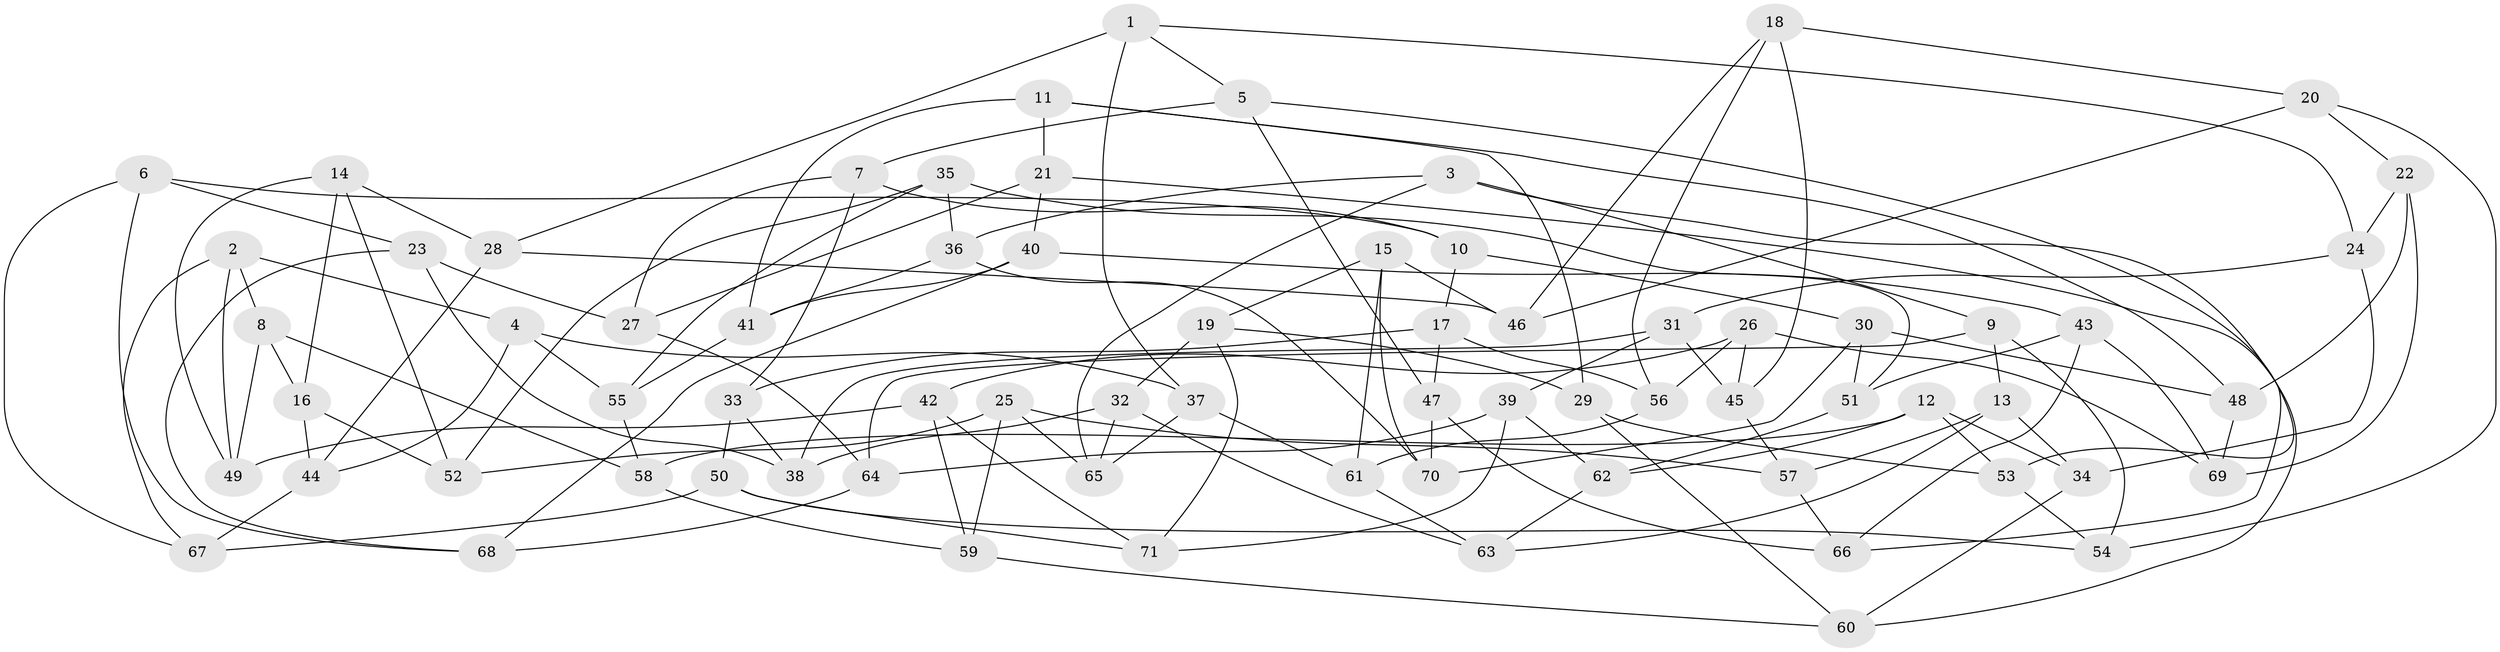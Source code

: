 // coarse degree distribution, {8: 0.07142857142857142, 7: 0.14285714285714285, 12: 0.03571428571428571, 6: 0.25, 5: 0.17857142857142858, 4: 0.25, 10: 0.03571428571428571, 3: 0.03571428571428571}
// Generated by graph-tools (version 1.1) at 2025/20/03/04/25 18:20:53]
// undirected, 71 vertices, 142 edges
graph export_dot {
graph [start="1"]
  node [color=gray90,style=filled];
  1;
  2;
  3;
  4;
  5;
  6;
  7;
  8;
  9;
  10;
  11;
  12;
  13;
  14;
  15;
  16;
  17;
  18;
  19;
  20;
  21;
  22;
  23;
  24;
  25;
  26;
  27;
  28;
  29;
  30;
  31;
  32;
  33;
  34;
  35;
  36;
  37;
  38;
  39;
  40;
  41;
  42;
  43;
  44;
  45;
  46;
  47;
  48;
  49;
  50;
  51;
  52;
  53;
  54;
  55;
  56;
  57;
  58;
  59;
  60;
  61;
  62;
  63;
  64;
  65;
  66;
  67;
  68;
  69;
  70;
  71;
  1 -- 24;
  1 -- 28;
  1 -- 37;
  1 -- 5;
  2 -- 4;
  2 -- 67;
  2 -- 8;
  2 -- 49;
  3 -- 66;
  3 -- 65;
  3 -- 9;
  3 -- 36;
  4 -- 44;
  4 -- 37;
  4 -- 55;
  5 -- 47;
  5 -- 7;
  5 -- 53;
  6 -- 10;
  6 -- 67;
  6 -- 23;
  6 -- 68;
  7 -- 10;
  7 -- 27;
  7 -- 33;
  8 -- 49;
  8 -- 16;
  8 -- 58;
  9 -- 64;
  9 -- 54;
  9 -- 13;
  10 -- 17;
  10 -- 30;
  11 -- 29;
  11 -- 21;
  11 -- 41;
  11 -- 48;
  12 -- 58;
  12 -- 62;
  12 -- 53;
  12 -- 34;
  13 -- 63;
  13 -- 57;
  13 -- 34;
  14 -- 49;
  14 -- 28;
  14 -- 52;
  14 -- 16;
  15 -- 46;
  15 -- 61;
  15 -- 70;
  15 -- 19;
  16 -- 52;
  16 -- 44;
  17 -- 56;
  17 -- 33;
  17 -- 47;
  18 -- 45;
  18 -- 20;
  18 -- 56;
  18 -- 46;
  19 -- 29;
  19 -- 32;
  19 -- 71;
  20 -- 54;
  20 -- 22;
  20 -- 46;
  21 -- 40;
  21 -- 27;
  21 -- 60;
  22 -- 69;
  22 -- 24;
  22 -- 48;
  23 -- 27;
  23 -- 68;
  23 -- 38;
  24 -- 34;
  24 -- 31;
  25 -- 65;
  25 -- 52;
  25 -- 57;
  25 -- 59;
  26 -- 42;
  26 -- 69;
  26 -- 56;
  26 -- 45;
  27 -- 64;
  28 -- 44;
  28 -- 46;
  29 -- 53;
  29 -- 60;
  30 -- 70;
  30 -- 51;
  30 -- 48;
  31 -- 39;
  31 -- 45;
  31 -- 38;
  32 -- 65;
  32 -- 63;
  32 -- 38;
  33 -- 38;
  33 -- 50;
  34 -- 60;
  35 -- 51;
  35 -- 36;
  35 -- 55;
  35 -- 52;
  36 -- 41;
  36 -- 70;
  37 -- 65;
  37 -- 61;
  39 -- 71;
  39 -- 62;
  39 -- 64;
  40 -- 68;
  40 -- 43;
  40 -- 41;
  41 -- 55;
  42 -- 71;
  42 -- 49;
  42 -- 59;
  43 -- 66;
  43 -- 51;
  43 -- 69;
  44 -- 67;
  45 -- 57;
  47 -- 66;
  47 -- 70;
  48 -- 69;
  50 -- 54;
  50 -- 71;
  50 -- 67;
  51 -- 62;
  53 -- 54;
  55 -- 58;
  56 -- 61;
  57 -- 66;
  58 -- 59;
  59 -- 60;
  61 -- 63;
  62 -- 63;
  64 -- 68;
}
